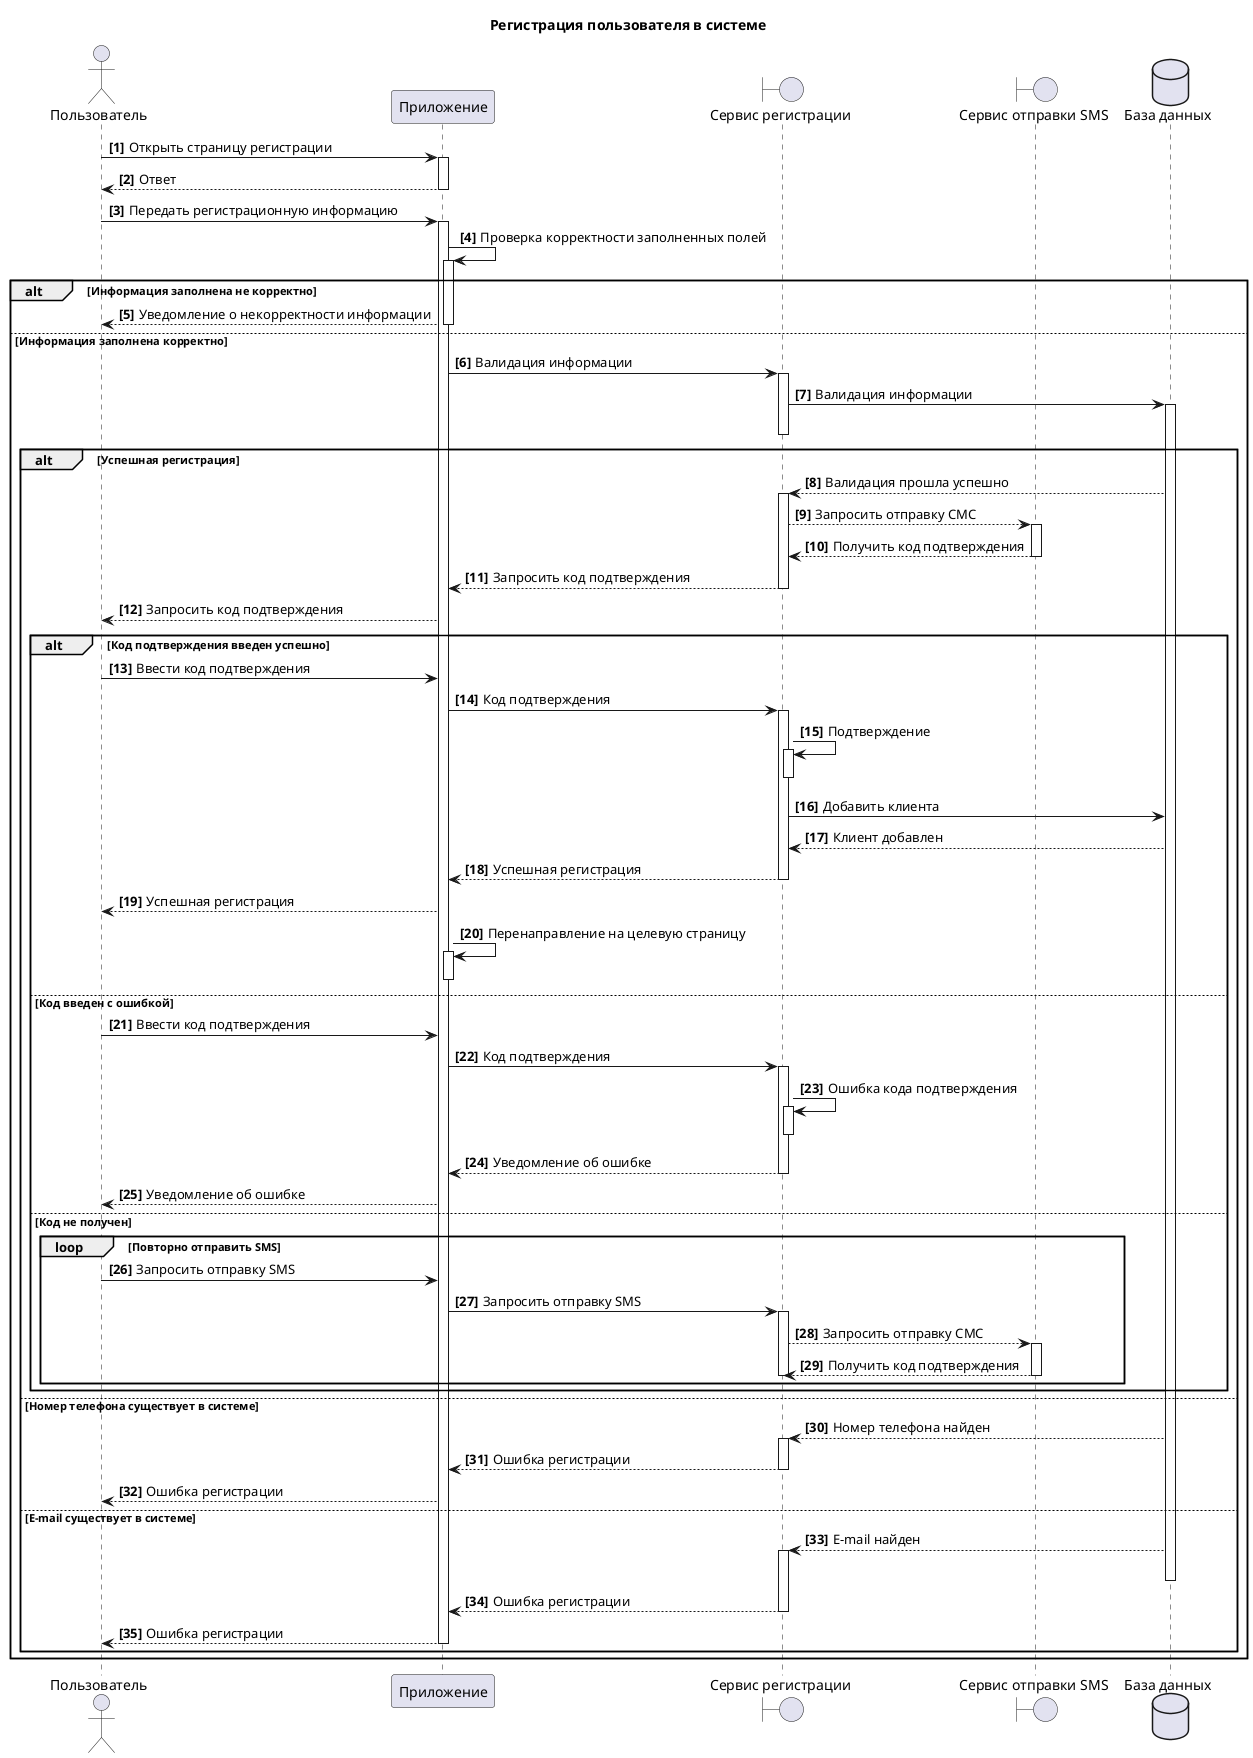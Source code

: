 @startuml
title Регистрация пользователя в системе
actor "Пользователь" as U 
participant  "Приложение" as A 
boundary "Сервис регистрации" as S
boundary "Сервис отправки SMS" as SMS
dataBase "База данных" as DB 
autonumber "<b>[0]"  

U->A++: Открыть страницу регистрации
return Ответ
U->A++: Передать регистрационную информацию
A->A++: Проверка корректности заполненных полей
alt Информация заполнена не корректно
A-->U:Уведомление о некорректности информации
else  Информация заполнена корректно
A--
A->S++: Валидация информации
S->DB++: Валидация информации
alt Успешная регистрация
S--
DB-->S++: Валидация прошла успешно
S-->SMS++: Запросить отправку СМС
return Получить код подтверждения
S-->A: Запросить код подтверждения
S--
A-->U: Запросить код подтверждения

alt Код подтверждения введен успешно
U->A: Ввести код подтверждения
A->S++: Код подтверждения
S->S++: Подтверждение
S--
S->DB: Добавить клиента
DB-->S: Клиент добавлен
S-->A: Успешная регистрация
S--
A-->U: Успешная регистрация
A->A++:Перенаправление на целевую страницу
A--
else Код введен с ошибкой
U->A: Ввести код подтверждения
A->S++: Код подтверждения
S->S++: Ошибка кода подтверждения
S--
S-->A: Уведомление об ошибке
S--
A-->U: Уведомление об ошибке
else Код не получен
loop Повторно отправить SMS
U->A: Запросить отправку SMS
A->S++: Запросить отправку SMS
S-->SMS++: Запросить отправку СМС
return Получить код подтверждения
S--
end
end
else Номер телефона существует в системе
DB-->S++: Номер телефона найден
S-->A: Ошибка регистрации
S--
A-->U: Ошибка регистрации
else E-mail существует в системе
DB-->S++: E-mail найден
DB--
S-->A: Ошибка регистрации
S--
A-->U: Ошибка регистрации
A--
end
end
@enduml
